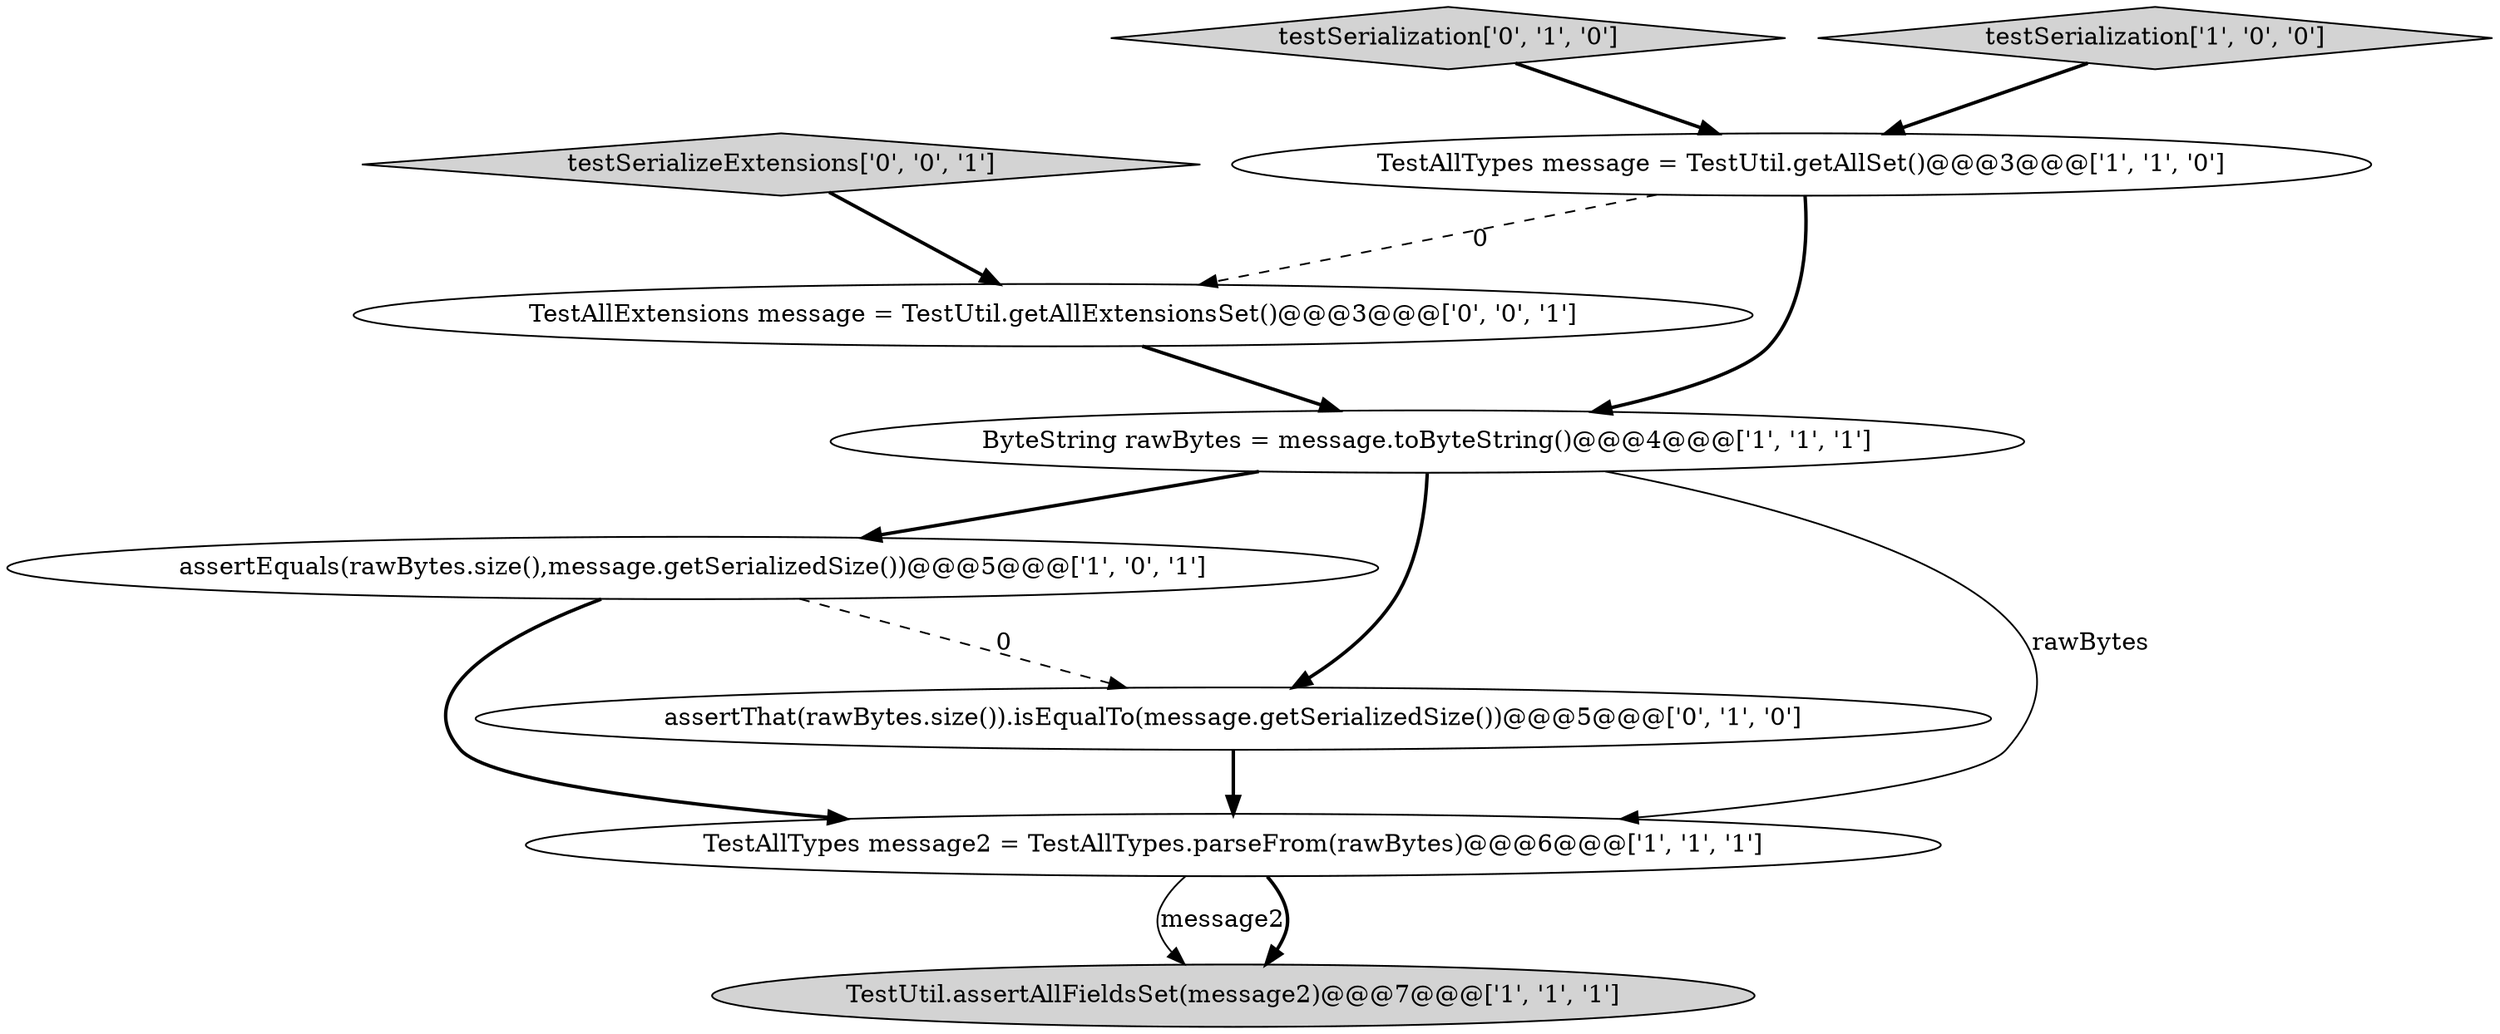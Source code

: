 digraph {
4 [style = filled, label = "TestUtil.assertAllFieldsSet(message2)@@@7@@@['1', '1', '1']", fillcolor = lightgray, shape = ellipse image = "AAA0AAABBB1BBB"];
5 [style = filled, label = "TestAllTypes message = TestUtil.getAllSet()@@@3@@@['1', '1', '0']", fillcolor = white, shape = ellipse image = "AAA0AAABBB1BBB"];
6 [style = filled, label = "testSerialization['0', '1', '0']", fillcolor = lightgray, shape = diamond image = "AAA0AAABBB2BBB"];
0 [style = filled, label = "ByteString rawBytes = message.toByteString()@@@4@@@['1', '1', '1']", fillcolor = white, shape = ellipse image = "AAA0AAABBB1BBB"];
8 [style = filled, label = "TestAllExtensions message = TestUtil.getAllExtensionsSet()@@@3@@@['0', '0', '1']", fillcolor = white, shape = ellipse image = "AAA0AAABBB3BBB"];
2 [style = filled, label = "assertEquals(rawBytes.size(),message.getSerializedSize())@@@5@@@['1', '0', '1']", fillcolor = white, shape = ellipse image = "AAA0AAABBB1BBB"];
1 [style = filled, label = "testSerialization['1', '0', '0']", fillcolor = lightgray, shape = diamond image = "AAA0AAABBB1BBB"];
7 [style = filled, label = "assertThat(rawBytes.size()).isEqualTo(message.getSerializedSize())@@@5@@@['0', '1', '0']", fillcolor = white, shape = ellipse image = "AAA1AAABBB2BBB"];
3 [style = filled, label = "TestAllTypes message2 = TestAllTypes.parseFrom(rawBytes)@@@6@@@['1', '1', '1']", fillcolor = white, shape = ellipse image = "AAA0AAABBB1BBB"];
9 [style = filled, label = "testSerializeExtensions['0', '0', '1']", fillcolor = lightgray, shape = diamond image = "AAA0AAABBB3BBB"];
2->7 [style = dashed, label="0"];
5->8 [style = dashed, label="0"];
5->0 [style = bold, label=""];
0->3 [style = solid, label="rawBytes"];
3->4 [style = solid, label="message2"];
0->2 [style = bold, label=""];
9->8 [style = bold, label=""];
3->4 [style = bold, label=""];
8->0 [style = bold, label=""];
6->5 [style = bold, label=""];
0->7 [style = bold, label=""];
2->3 [style = bold, label=""];
1->5 [style = bold, label=""];
7->3 [style = bold, label=""];
}
